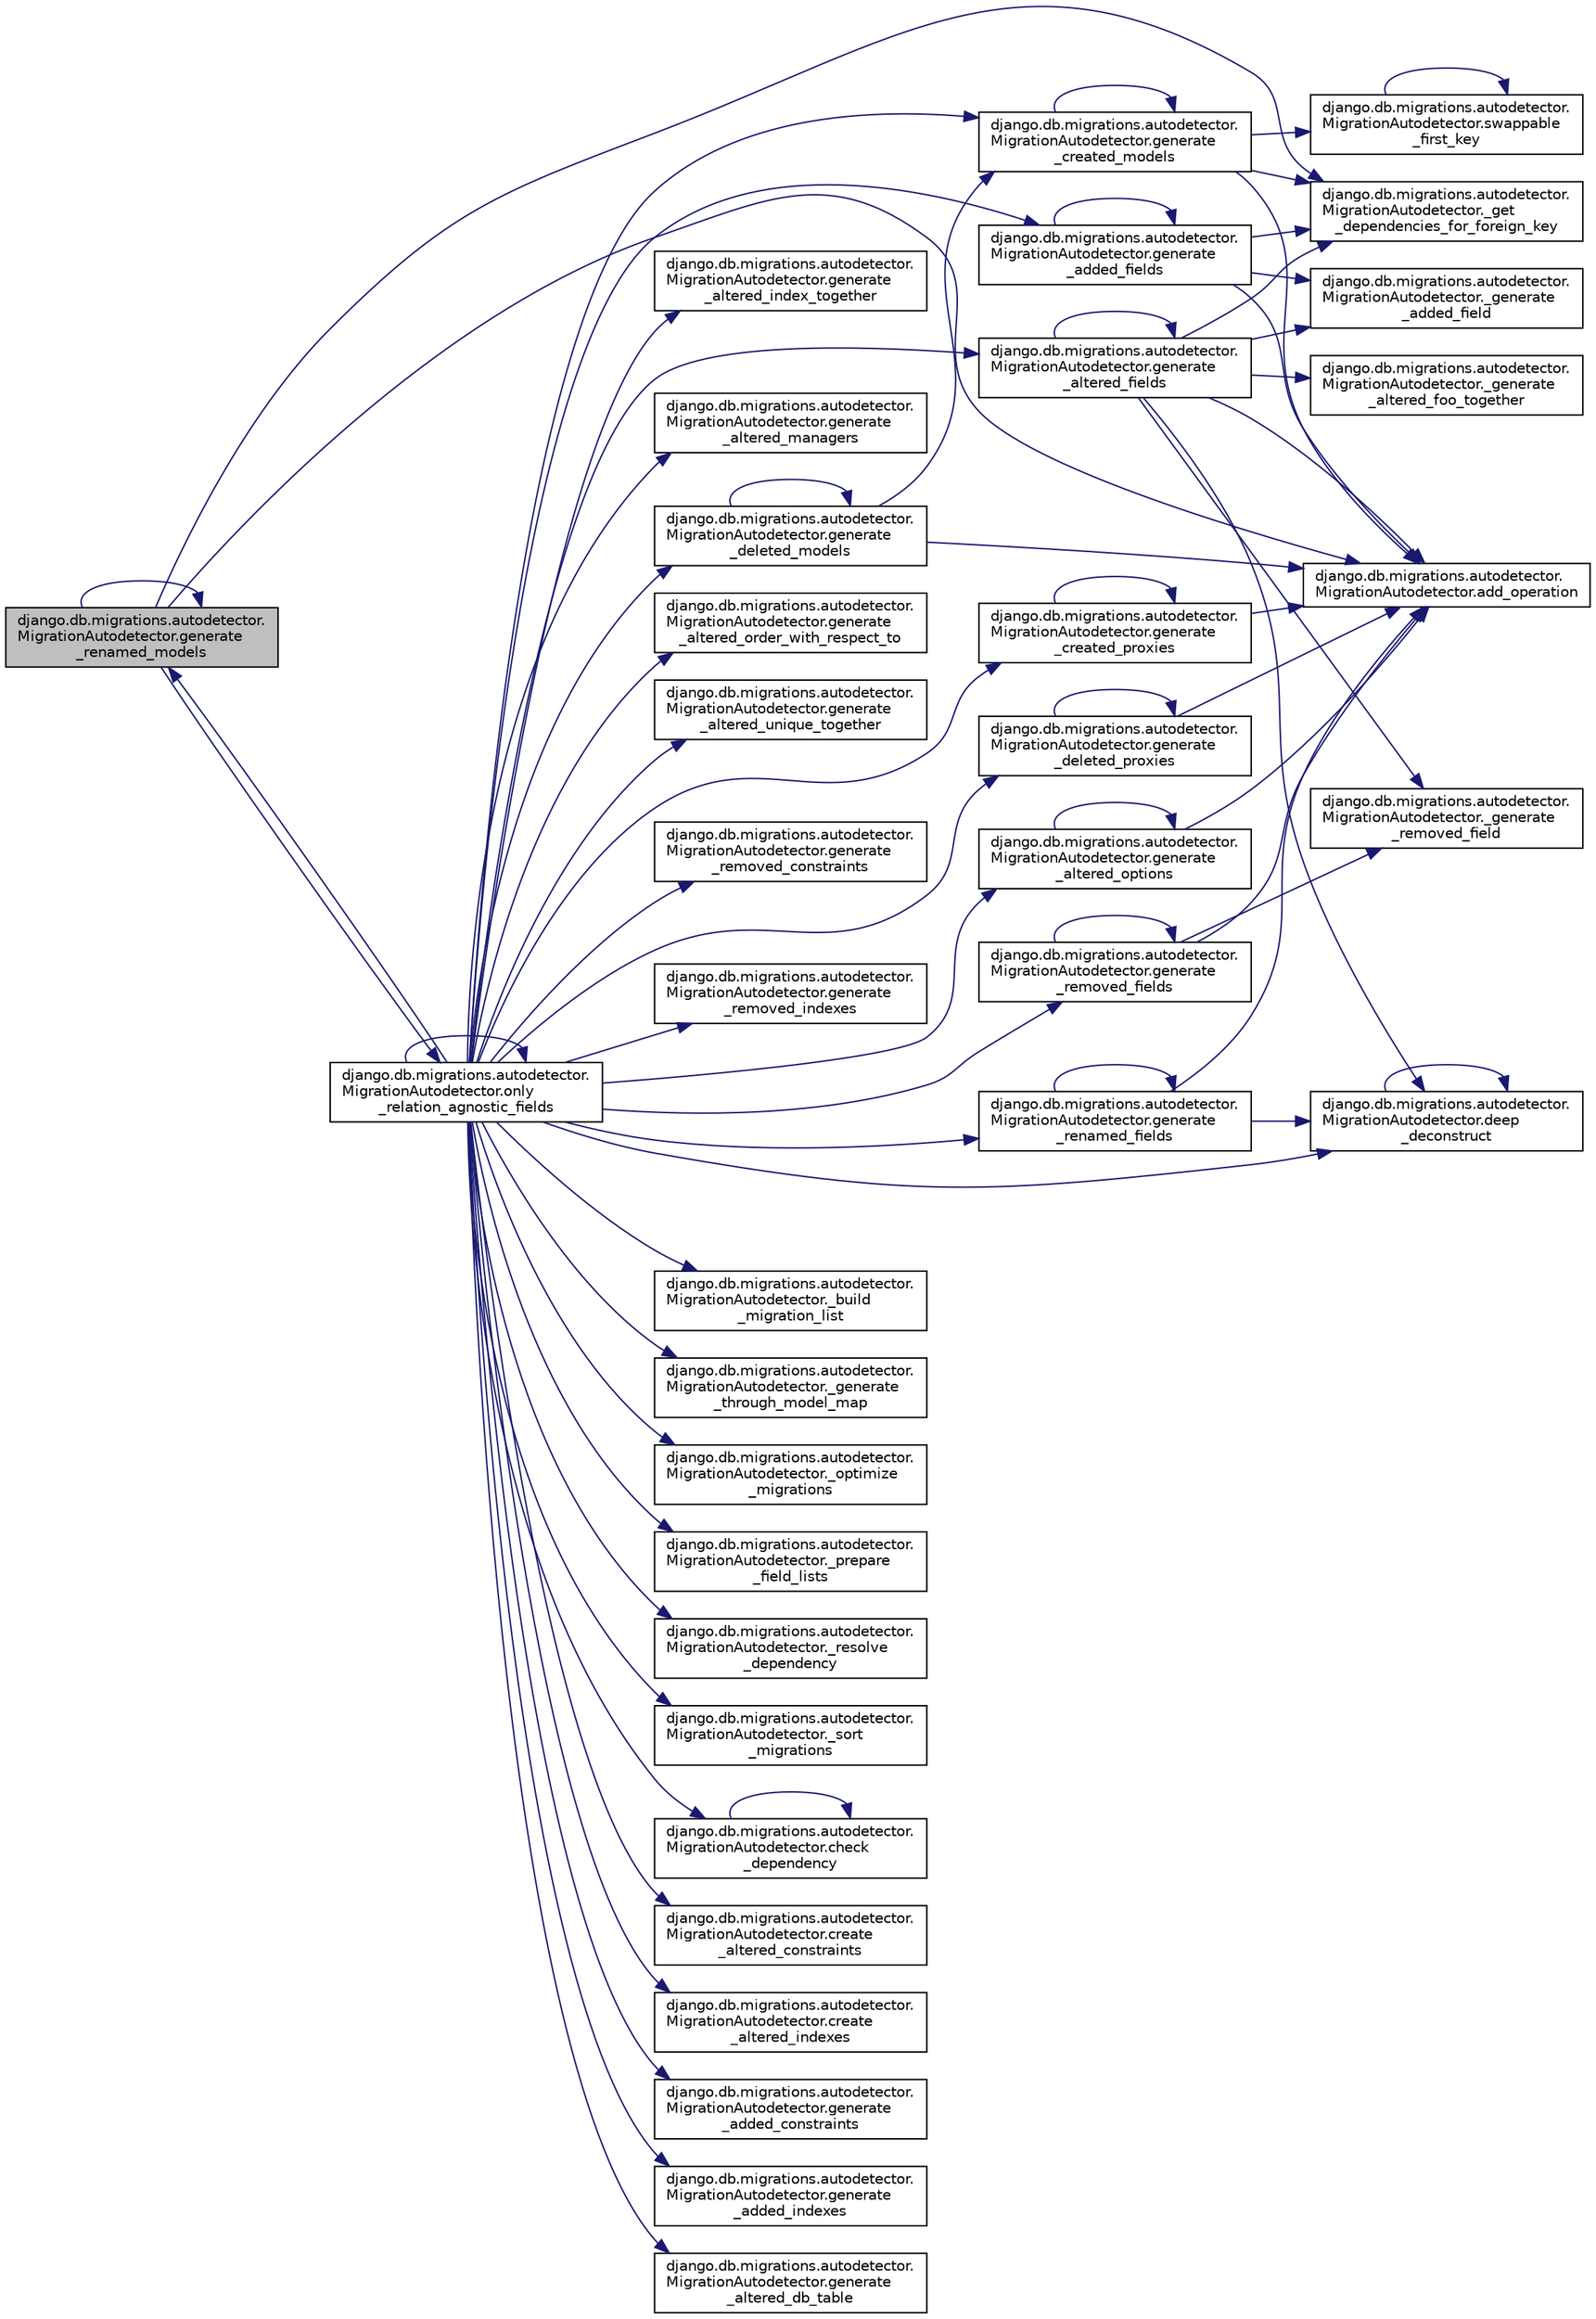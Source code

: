 digraph "django.db.migrations.autodetector.MigrationAutodetector.generate_renamed_models"
{
 // LATEX_PDF_SIZE
  edge [fontname="Helvetica",fontsize="10",labelfontname="Helvetica",labelfontsize="10"];
  node [fontname="Helvetica",fontsize="10",shape=record];
  rankdir="LR";
  Node1 [label="django.db.migrations.autodetector.\lMigrationAutodetector.generate\l_renamed_models",height=0.2,width=0.4,color="black", fillcolor="grey75", style="filled", fontcolor="black",tooltip=" "];
  Node1 -> Node2 [color="midnightblue",fontsize="10",style="solid",fontname="Helvetica"];
  Node2 [label="django.db.migrations.autodetector.\lMigrationAutodetector._get\l_dependencies_for_foreign_key",height=0.2,width=0.4,color="black", fillcolor="white", style="filled",URL="$d6/dcf/classdjango_1_1db_1_1migrations_1_1autodetector_1_1_migration_autodetector.html#a89e2d59d1a6b780d0414a774bf00a9ec",tooltip=" "];
  Node1 -> Node3 [color="midnightblue",fontsize="10",style="solid",fontname="Helvetica"];
  Node3 [label="django.db.migrations.autodetector.\lMigrationAutodetector.add_operation",height=0.2,width=0.4,color="black", fillcolor="white", style="filled",URL="$d6/dcf/classdjango_1_1db_1_1migrations_1_1autodetector_1_1_migration_autodetector.html#a67a47c10f0572231599fbf826e0f804e",tooltip=" "];
  Node1 -> Node1 [color="midnightblue",fontsize="10",style="solid",fontname="Helvetica"];
  Node1 -> Node4 [color="midnightblue",fontsize="10",style="solid",fontname="Helvetica"];
  Node4 [label="django.db.migrations.autodetector.\lMigrationAutodetector.only\l_relation_agnostic_fields",height=0.2,width=0.4,color="black", fillcolor="white", style="filled",URL="$d6/dcf/classdjango_1_1db_1_1migrations_1_1autodetector_1_1_migration_autodetector.html#a14e7f81ee4b4de6f2f4c5076b8e88d91",tooltip=" "];
  Node4 -> Node5 [color="midnightblue",fontsize="10",style="solid",fontname="Helvetica"];
  Node5 [label="django.db.migrations.autodetector.\lMigrationAutodetector._build\l_migration_list",height=0.2,width=0.4,color="black", fillcolor="white", style="filled",URL="$d6/dcf/classdjango_1_1db_1_1migrations_1_1autodetector_1_1_migration_autodetector.html#a1d7b8dde4dc74d8eaf3ebe3e1d403692",tooltip=" "];
  Node4 -> Node6 [color="midnightblue",fontsize="10",style="solid",fontname="Helvetica"];
  Node6 [label="django.db.migrations.autodetector.\lMigrationAutodetector._generate\l_through_model_map",height=0.2,width=0.4,color="black", fillcolor="white", style="filled",URL="$d6/dcf/classdjango_1_1db_1_1migrations_1_1autodetector_1_1_migration_autodetector.html#a52c2b07cfe897df59b67211e1530f229",tooltip=" "];
  Node4 -> Node7 [color="midnightblue",fontsize="10",style="solid",fontname="Helvetica"];
  Node7 [label="django.db.migrations.autodetector.\lMigrationAutodetector._optimize\l_migrations",height=0.2,width=0.4,color="black", fillcolor="white", style="filled",URL="$d6/dcf/classdjango_1_1db_1_1migrations_1_1autodetector_1_1_migration_autodetector.html#a8984006b5b7bb4fd6d4a681c81b2b533",tooltip=" "];
  Node4 -> Node8 [color="midnightblue",fontsize="10",style="solid",fontname="Helvetica"];
  Node8 [label="django.db.migrations.autodetector.\lMigrationAutodetector._prepare\l_field_lists",height=0.2,width=0.4,color="black", fillcolor="white", style="filled",URL="$d6/dcf/classdjango_1_1db_1_1migrations_1_1autodetector_1_1_migration_autodetector.html#a1095c5455bfacc52f1daba4b2f23de6f",tooltip=" "];
  Node4 -> Node9 [color="midnightblue",fontsize="10",style="solid",fontname="Helvetica"];
  Node9 [label="django.db.migrations.autodetector.\lMigrationAutodetector._resolve\l_dependency",height=0.2,width=0.4,color="black", fillcolor="white", style="filled",URL="$d6/dcf/classdjango_1_1db_1_1migrations_1_1autodetector_1_1_migration_autodetector.html#aee5759e392b76c1b7afe310ab2c2183f",tooltip=" "];
  Node4 -> Node10 [color="midnightblue",fontsize="10",style="solid",fontname="Helvetica"];
  Node10 [label="django.db.migrations.autodetector.\lMigrationAutodetector._sort\l_migrations",height=0.2,width=0.4,color="black", fillcolor="white", style="filled",URL="$d6/dcf/classdjango_1_1db_1_1migrations_1_1autodetector_1_1_migration_autodetector.html#af72a640a7c996277ff7944f166cbd808",tooltip=" "];
  Node4 -> Node11 [color="midnightblue",fontsize="10",style="solid",fontname="Helvetica"];
  Node11 [label="django.db.migrations.autodetector.\lMigrationAutodetector.check\l_dependency",height=0.2,width=0.4,color="black", fillcolor="white", style="filled",URL="$d6/dcf/classdjango_1_1db_1_1migrations_1_1autodetector_1_1_migration_autodetector.html#a7d0e823ce8f5ee33ddac47585d55de3d",tooltip=" "];
  Node11 -> Node11 [color="midnightblue",fontsize="10",style="solid",fontname="Helvetica"];
  Node4 -> Node12 [color="midnightblue",fontsize="10",style="solid",fontname="Helvetica"];
  Node12 [label="django.db.migrations.autodetector.\lMigrationAutodetector.create\l_altered_constraints",height=0.2,width=0.4,color="black", fillcolor="white", style="filled",URL="$d6/dcf/classdjango_1_1db_1_1migrations_1_1autodetector_1_1_migration_autodetector.html#a11c0112fb5915ba8ae22ea066d85ab3f",tooltip=" "];
  Node4 -> Node13 [color="midnightblue",fontsize="10",style="solid",fontname="Helvetica"];
  Node13 [label="django.db.migrations.autodetector.\lMigrationAutodetector.create\l_altered_indexes",height=0.2,width=0.4,color="black", fillcolor="white", style="filled",URL="$d6/dcf/classdjango_1_1db_1_1migrations_1_1autodetector_1_1_migration_autodetector.html#aa1d4a3f7fd88699ca22c928d6fd93711",tooltip=" "];
  Node4 -> Node14 [color="midnightblue",fontsize="10",style="solid",fontname="Helvetica"];
  Node14 [label="django.db.migrations.autodetector.\lMigrationAutodetector.deep\l_deconstruct",height=0.2,width=0.4,color="black", fillcolor="white", style="filled",URL="$d6/dcf/classdjango_1_1db_1_1migrations_1_1autodetector_1_1_migration_autodetector.html#adae9df5e4b0e96aa7132047386675439",tooltip=" "];
  Node14 -> Node14 [color="midnightblue",fontsize="10",style="solid",fontname="Helvetica"];
  Node4 -> Node15 [color="midnightblue",fontsize="10",style="solid",fontname="Helvetica"];
  Node15 [label="django.db.migrations.autodetector.\lMigrationAutodetector.generate\l_added_constraints",height=0.2,width=0.4,color="black", fillcolor="white", style="filled",URL="$d6/dcf/classdjango_1_1db_1_1migrations_1_1autodetector_1_1_migration_autodetector.html#acab15965fbcfa87e329cbcac150f60d6",tooltip=" "];
  Node4 -> Node16 [color="midnightblue",fontsize="10",style="solid",fontname="Helvetica"];
  Node16 [label="django.db.migrations.autodetector.\lMigrationAutodetector.generate\l_added_fields",height=0.2,width=0.4,color="black", fillcolor="white", style="filled",URL="$d6/dcf/classdjango_1_1db_1_1migrations_1_1autodetector_1_1_migration_autodetector.html#a37678140bb847674cc1dc5e7afab189e",tooltip=" "];
  Node16 -> Node17 [color="midnightblue",fontsize="10",style="solid",fontname="Helvetica"];
  Node17 [label="django.db.migrations.autodetector.\lMigrationAutodetector._generate\l_added_field",height=0.2,width=0.4,color="black", fillcolor="white", style="filled",URL="$d6/dcf/classdjango_1_1db_1_1migrations_1_1autodetector_1_1_migration_autodetector.html#a57b5637ffcbf95cbc19d7aedd8524db0",tooltip=" "];
  Node16 -> Node2 [color="midnightblue",fontsize="10",style="solid",fontname="Helvetica"];
  Node16 -> Node3 [color="midnightblue",fontsize="10",style="solid",fontname="Helvetica"];
  Node16 -> Node16 [color="midnightblue",fontsize="10",style="solid",fontname="Helvetica"];
  Node4 -> Node18 [color="midnightblue",fontsize="10",style="solid",fontname="Helvetica"];
  Node18 [label="django.db.migrations.autodetector.\lMigrationAutodetector.generate\l_added_indexes",height=0.2,width=0.4,color="black", fillcolor="white", style="filled",URL="$d6/dcf/classdjango_1_1db_1_1migrations_1_1autodetector_1_1_migration_autodetector.html#a5da54fe4d262e0a6435e07e1e55266b9",tooltip=" "];
  Node4 -> Node19 [color="midnightblue",fontsize="10",style="solid",fontname="Helvetica"];
  Node19 [label="django.db.migrations.autodetector.\lMigrationAutodetector.generate\l_altered_db_table",height=0.2,width=0.4,color="black", fillcolor="white", style="filled",URL="$d6/dcf/classdjango_1_1db_1_1migrations_1_1autodetector_1_1_migration_autodetector.html#a29c1639cba6a1d73951fadd6eb4fef9a",tooltip=" "];
  Node4 -> Node20 [color="midnightblue",fontsize="10",style="solid",fontname="Helvetica"];
  Node20 [label="django.db.migrations.autodetector.\lMigrationAutodetector.generate\l_altered_fields",height=0.2,width=0.4,color="black", fillcolor="white", style="filled",URL="$d6/dcf/classdjango_1_1db_1_1migrations_1_1autodetector_1_1_migration_autodetector.html#a572175350ebf7a04cfd018d6ec157de9",tooltip=" "];
  Node20 -> Node17 [color="midnightblue",fontsize="10",style="solid",fontname="Helvetica"];
  Node20 -> Node21 [color="midnightblue",fontsize="10",style="solid",fontname="Helvetica"];
  Node21 [label="django.db.migrations.autodetector.\lMigrationAutodetector._generate\l_altered_foo_together",height=0.2,width=0.4,color="black", fillcolor="white", style="filled",URL="$d6/dcf/classdjango_1_1db_1_1migrations_1_1autodetector_1_1_migration_autodetector.html#a93cffca11d4a091300b8246ca225ffad",tooltip=" "];
  Node20 -> Node22 [color="midnightblue",fontsize="10",style="solid",fontname="Helvetica"];
  Node22 [label="django.db.migrations.autodetector.\lMigrationAutodetector._generate\l_removed_field",height=0.2,width=0.4,color="black", fillcolor="white", style="filled",URL="$d6/dcf/classdjango_1_1db_1_1migrations_1_1autodetector_1_1_migration_autodetector.html#aad0ff583f9dbf2dc61861b82be0e31aa",tooltip=" "];
  Node20 -> Node2 [color="midnightblue",fontsize="10",style="solid",fontname="Helvetica"];
  Node20 -> Node3 [color="midnightblue",fontsize="10",style="solid",fontname="Helvetica"];
  Node20 -> Node14 [color="midnightblue",fontsize="10",style="solid",fontname="Helvetica"];
  Node20 -> Node20 [color="midnightblue",fontsize="10",style="solid",fontname="Helvetica"];
  Node4 -> Node23 [color="midnightblue",fontsize="10",style="solid",fontname="Helvetica"];
  Node23 [label="django.db.migrations.autodetector.\lMigrationAutodetector.generate\l_altered_index_together",height=0.2,width=0.4,color="black", fillcolor="white", style="filled",URL="$d6/dcf/classdjango_1_1db_1_1migrations_1_1autodetector_1_1_migration_autodetector.html#abcb67aae41c0e1ad863711dd7e9d0452",tooltip=" "];
  Node4 -> Node24 [color="midnightblue",fontsize="10",style="solid",fontname="Helvetica"];
  Node24 [label="django.db.migrations.autodetector.\lMigrationAutodetector.generate\l_altered_managers",height=0.2,width=0.4,color="black", fillcolor="white", style="filled",URL="$d6/dcf/classdjango_1_1db_1_1migrations_1_1autodetector_1_1_migration_autodetector.html#af2c6e22c302b85262cff3e743b0db04f",tooltip=" "];
  Node4 -> Node25 [color="midnightblue",fontsize="10",style="solid",fontname="Helvetica"];
  Node25 [label="django.db.migrations.autodetector.\lMigrationAutodetector.generate\l_altered_options",height=0.2,width=0.4,color="black", fillcolor="white", style="filled",URL="$d6/dcf/classdjango_1_1db_1_1migrations_1_1autodetector_1_1_migration_autodetector.html#a77d6ac038a336df90c95097ec1219271",tooltip=" "];
  Node25 -> Node3 [color="midnightblue",fontsize="10",style="solid",fontname="Helvetica"];
  Node25 -> Node25 [color="midnightblue",fontsize="10",style="solid",fontname="Helvetica"];
  Node4 -> Node26 [color="midnightblue",fontsize="10",style="solid",fontname="Helvetica"];
  Node26 [label="django.db.migrations.autodetector.\lMigrationAutodetector.generate\l_altered_order_with_respect_to",height=0.2,width=0.4,color="black", fillcolor="white", style="filled",URL="$d6/dcf/classdjango_1_1db_1_1migrations_1_1autodetector_1_1_migration_autodetector.html#acd576fdf3f772c881b0642c1d02a5e87",tooltip=" "];
  Node4 -> Node27 [color="midnightblue",fontsize="10",style="solid",fontname="Helvetica"];
  Node27 [label="django.db.migrations.autodetector.\lMigrationAutodetector.generate\l_altered_unique_together",height=0.2,width=0.4,color="black", fillcolor="white", style="filled",URL="$d6/dcf/classdjango_1_1db_1_1migrations_1_1autodetector_1_1_migration_autodetector.html#afbec4828f13a7d8c480b0ae98c55daea",tooltip=" "];
  Node4 -> Node28 [color="midnightblue",fontsize="10",style="solid",fontname="Helvetica"];
  Node28 [label="django.db.migrations.autodetector.\lMigrationAutodetector.generate\l_created_models",height=0.2,width=0.4,color="black", fillcolor="white", style="filled",URL="$d6/dcf/classdjango_1_1db_1_1migrations_1_1autodetector_1_1_migration_autodetector.html#a0b0c8e14dbfc2cf0a6cae1e9e2416697",tooltip=" "];
  Node28 -> Node2 [color="midnightblue",fontsize="10",style="solid",fontname="Helvetica"];
  Node28 -> Node3 [color="midnightblue",fontsize="10",style="solid",fontname="Helvetica"];
  Node28 -> Node28 [color="midnightblue",fontsize="10",style="solid",fontname="Helvetica"];
  Node28 -> Node29 [color="midnightblue",fontsize="10",style="solid",fontname="Helvetica"];
  Node29 [label="django.db.migrations.autodetector.\lMigrationAutodetector.swappable\l_first_key",height=0.2,width=0.4,color="black", fillcolor="white", style="filled",URL="$d6/dcf/classdjango_1_1db_1_1migrations_1_1autodetector_1_1_migration_autodetector.html#a6ab772eb2170495ce2cdc1086e4be539",tooltip=" "];
  Node29 -> Node29 [color="midnightblue",fontsize="10",style="solid",fontname="Helvetica"];
  Node4 -> Node30 [color="midnightblue",fontsize="10",style="solid",fontname="Helvetica"];
  Node30 [label="django.db.migrations.autodetector.\lMigrationAutodetector.generate\l_created_proxies",height=0.2,width=0.4,color="black", fillcolor="white", style="filled",URL="$d6/dcf/classdjango_1_1db_1_1migrations_1_1autodetector_1_1_migration_autodetector.html#ad84476499b3552338d3c1b3bd4a58811",tooltip=" "];
  Node30 -> Node3 [color="midnightblue",fontsize="10",style="solid",fontname="Helvetica"];
  Node30 -> Node30 [color="midnightblue",fontsize="10",style="solid",fontname="Helvetica"];
  Node4 -> Node31 [color="midnightblue",fontsize="10",style="solid",fontname="Helvetica"];
  Node31 [label="django.db.migrations.autodetector.\lMigrationAutodetector.generate\l_deleted_models",height=0.2,width=0.4,color="black", fillcolor="white", style="filled",URL="$d6/dcf/classdjango_1_1db_1_1migrations_1_1autodetector_1_1_migration_autodetector.html#af31d9046abc189b0bb404b9f5e9b729c",tooltip=" "];
  Node31 -> Node3 [color="midnightblue",fontsize="10",style="solid",fontname="Helvetica"];
  Node31 -> Node28 [color="midnightblue",fontsize="10",style="solid",fontname="Helvetica"];
  Node31 -> Node31 [color="midnightblue",fontsize="10",style="solid",fontname="Helvetica"];
  Node4 -> Node32 [color="midnightblue",fontsize="10",style="solid",fontname="Helvetica"];
  Node32 [label="django.db.migrations.autodetector.\lMigrationAutodetector.generate\l_deleted_proxies",height=0.2,width=0.4,color="black", fillcolor="white", style="filled",URL="$d6/dcf/classdjango_1_1db_1_1migrations_1_1autodetector_1_1_migration_autodetector.html#a3efb78fd23b0a7607b0d87568b16c8eb",tooltip=" "];
  Node32 -> Node3 [color="midnightblue",fontsize="10",style="solid",fontname="Helvetica"];
  Node32 -> Node32 [color="midnightblue",fontsize="10",style="solid",fontname="Helvetica"];
  Node4 -> Node33 [color="midnightblue",fontsize="10",style="solid",fontname="Helvetica"];
  Node33 [label="django.db.migrations.autodetector.\lMigrationAutodetector.generate\l_removed_constraints",height=0.2,width=0.4,color="black", fillcolor="white", style="filled",URL="$d6/dcf/classdjango_1_1db_1_1migrations_1_1autodetector_1_1_migration_autodetector.html#a44f48671bf9dd6483a72f587ebfbdfad",tooltip=" "];
  Node4 -> Node34 [color="midnightblue",fontsize="10",style="solid",fontname="Helvetica"];
  Node34 [label="django.db.migrations.autodetector.\lMigrationAutodetector.generate\l_removed_fields",height=0.2,width=0.4,color="black", fillcolor="white", style="filled",URL="$d6/dcf/classdjango_1_1db_1_1migrations_1_1autodetector_1_1_migration_autodetector.html#ab5844f64ba18dc6ec861a13e61cb5767",tooltip=" "];
  Node34 -> Node22 [color="midnightblue",fontsize="10",style="solid",fontname="Helvetica"];
  Node34 -> Node3 [color="midnightblue",fontsize="10",style="solid",fontname="Helvetica"];
  Node34 -> Node34 [color="midnightblue",fontsize="10",style="solid",fontname="Helvetica"];
  Node4 -> Node35 [color="midnightblue",fontsize="10",style="solid",fontname="Helvetica"];
  Node35 [label="django.db.migrations.autodetector.\lMigrationAutodetector.generate\l_removed_indexes",height=0.2,width=0.4,color="black", fillcolor="white", style="filled",URL="$d6/dcf/classdjango_1_1db_1_1migrations_1_1autodetector_1_1_migration_autodetector.html#aace6e6a8471264e48b1d7dabba57bff3",tooltip=" "];
  Node4 -> Node36 [color="midnightblue",fontsize="10",style="solid",fontname="Helvetica"];
  Node36 [label="django.db.migrations.autodetector.\lMigrationAutodetector.generate\l_renamed_fields",height=0.2,width=0.4,color="black", fillcolor="white", style="filled",URL="$d6/dcf/classdjango_1_1db_1_1migrations_1_1autodetector_1_1_migration_autodetector.html#aa6cc5921ffc4c351c4b203256ed99bc2",tooltip=" "];
  Node36 -> Node3 [color="midnightblue",fontsize="10",style="solid",fontname="Helvetica"];
  Node36 -> Node14 [color="midnightblue",fontsize="10",style="solid",fontname="Helvetica"];
  Node36 -> Node36 [color="midnightblue",fontsize="10",style="solid",fontname="Helvetica"];
  Node4 -> Node1 [color="midnightblue",fontsize="10",style="solid",fontname="Helvetica"];
  Node4 -> Node4 [color="midnightblue",fontsize="10",style="solid",fontname="Helvetica"];
}
